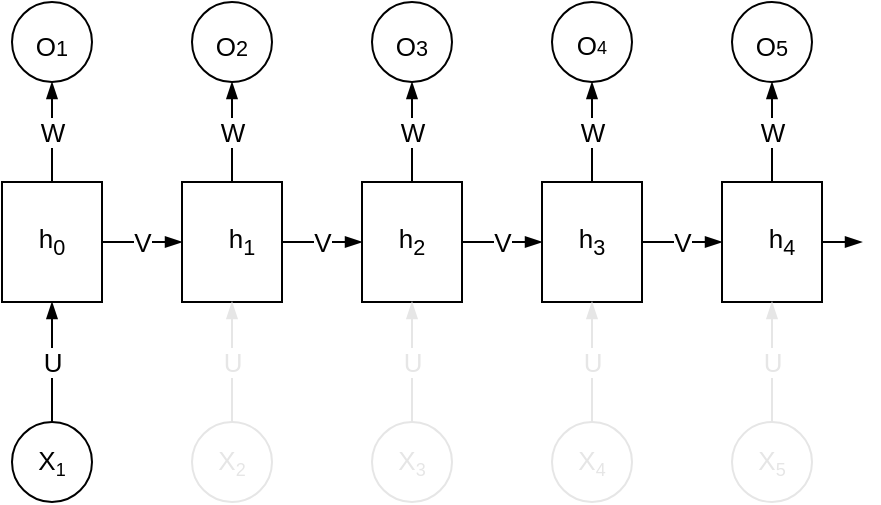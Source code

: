 <mxfile version="13.5.7" type="device"><diagram id="mQ-2b0Sf2nKpF3ZHgqlD" name="Page-1"><mxGraphModel dx="634" dy="553" grid="1" gridSize="10" guides="1" tooltips="1" connect="1" arrows="1" fold="1" page="1" pageScale="1" pageWidth="850" pageHeight="1100" math="0" shadow="0"><root><mxCell id="0"/><mxCell id="1" parent="0"/><mxCell id="pMut3fS-nZEb8Tt19PTy-10" value="V" style="edgeStyle=orthogonalEdgeStyle;rounded=0;orthogonalLoop=1;jettySize=auto;html=1;fontSize=13;endArrow=blockThin;endFill=1;" parent="1" source="pMut3fS-nZEb8Tt19PTy-1" target="pMut3fS-nZEb8Tt19PTy-6" edge="1"><mxGeometry relative="1" as="geometry"/></mxCell><mxCell id="pMut3fS-nZEb8Tt19PTy-38" value="W" style="edgeStyle=orthogonalEdgeStyle;rounded=0;orthogonalLoop=1;jettySize=auto;html=1;exitX=0.5;exitY=0;exitDx=0;exitDy=0;entryX=0.5;entryY=1;entryDx=0;entryDy=0;endArrow=blockThin;endFill=1;fontSize=13;" parent="1" source="pMut3fS-nZEb8Tt19PTy-1" target="pMut3fS-nZEb8Tt19PTy-32" edge="1"><mxGeometry relative="1" as="geometry"/></mxCell><mxCell id="pMut3fS-nZEb8Tt19PTy-1" value="&lt;span style=&quot;color: rgba(0 , 0 , 0 , 0) ; font-family: monospace ; font-size: 0px&quot;&gt;hlkjqwkejlw&lt;/span&gt;" style="rounded=0;whiteSpace=wrap;html=1;fontSize=13;fillColor=none;" parent="1" vertex="1"><mxGeometry x="60" y="200" width="50" height="60" as="geometry"/></mxCell><mxCell id="pMut3fS-nZEb8Tt19PTy-11" value="V" style="edgeStyle=orthogonalEdgeStyle;rounded=0;orthogonalLoop=1;jettySize=auto;html=1;entryX=0;entryY=0.5;entryDx=0;entryDy=0;endArrow=blockThin;endFill=1;fontSize=13;" parent="1" source="pMut3fS-nZEb8Tt19PTy-6" target="pMut3fS-nZEb8Tt19PTy-7" edge="1"><mxGeometry relative="1" as="geometry"/></mxCell><mxCell id="pMut3fS-nZEb8Tt19PTy-39" value="W" style="edgeStyle=orthogonalEdgeStyle;rounded=0;orthogonalLoop=1;jettySize=auto;html=1;entryX=0.5;entryY=1;entryDx=0;entryDy=0;endArrow=blockThin;endFill=1;fontSize=13;" parent="1" source="pMut3fS-nZEb8Tt19PTy-6" target="pMut3fS-nZEb8Tt19PTy-33" edge="1"><mxGeometry relative="1" as="geometry"/></mxCell><mxCell id="pMut3fS-nZEb8Tt19PTy-6" value="&lt;span style=&quot;color: rgba(0 , 0 , 0 , 0) ; font-family: monospace ; font-size: 0px&quot;&gt;%3CmxGraphModel%3E%3Croot%3E%3CmxCell%20id%3D%220%22%2F%3E%3CmxCell%20id%3D%221%22%20parent%3D%220%22%2F%3E%3CmxCell%20id%3D%222%22%20value%3D%22%22%20style%3D%22rounded%3D0%3BwhiteSpace%3Dwrap%3Bhtml%3D1%3BfontSize%3D13%3B%22%20vertex%3D%221%22%20parent%3D%221%22%3E%3CmxGeometry%20x%3D%2260%22%20y%3D%22200%22%20width%3D%2250%22%20height%3D%2260%22%20as%3D%22geometry%22%2F%3E%3C%2FmxCell%3E%3C%2Froot%3E%3C%2FmxGraphModel%3E&lt;/span&gt;" style="rounded=0;whiteSpace=wrap;html=1;fontSize=13;fillColor=none;" parent="1" vertex="1"><mxGeometry x="150" y="200" width="50" height="60" as="geometry"/></mxCell><mxCell id="pMut3fS-nZEb8Tt19PTy-12" value="V" style="edgeStyle=orthogonalEdgeStyle;rounded=0;orthogonalLoop=1;jettySize=auto;html=1;exitX=1;exitY=0.5;exitDx=0;exitDy=0;entryX=0;entryY=0.5;entryDx=0;entryDy=0;endArrow=blockThin;endFill=1;fontSize=13;" parent="1" source="pMut3fS-nZEb8Tt19PTy-7" target="pMut3fS-nZEb8Tt19PTy-8" edge="1"><mxGeometry relative="1" as="geometry"/></mxCell><mxCell id="pMut3fS-nZEb8Tt19PTy-40" value="W" style="edgeStyle=orthogonalEdgeStyle;rounded=0;orthogonalLoop=1;jettySize=auto;html=1;entryX=0.5;entryY=1;entryDx=0;entryDy=0;endArrow=blockThin;endFill=1;fontSize=13;" parent="1" source="pMut3fS-nZEb8Tt19PTy-7" target="pMut3fS-nZEb8Tt19PTy-34" edge="1"><mxGeometry relative="1" as="geometry"/></mxCell><mxCell id="pMut3fS-nZEb8Tt19PTy-7" value="&lt;span style=&quot;color: rgba(0 , 0 , 0 , 0) ; font-family: monospace ; font-size: 0px&quot;&gt;%3CmxGraphModel%3E%3Croot%3E%3CmxCell%20id%3D%220%22%2F%3E%3CmxCell%20id%3D%221%22%20parent%3D%220%22%2F%3E%3CmxCell%20id%3D%222%22%20value%3D%22%22%20style%3D%22rounded%3D0%3BwhiteSpace%3Dwrap%3Bhtml%3D1%3BfontSize%3D13%3B%22%20vertex%3D%221%22%20parent%3D%221%22%3E%3CmxGeometry%20x%3D%2260%22%20y%3D%22200%22%20width%3D%2250%22%20height%3D%2260%22%20as%3D%22geometry%22%2F%3E%3C%2FmxCell%3E%3C%2Froot%3E%3C%2FmxGraphModel%3E&lt;/span&gt;" style="rounded=0;whiteSpace=wrap;html=1;fontSize=13;fillColor=none;" parent="1" vertex="1"><mxGeometry x="240" y="200" width="50" height="60" as="geometry"/></mxCell><mxCell id="pMut3fS-nZEb8Tt19PTy-13" value="V" style="edgeStyle=orthogonalEdgeStyle;rounded=0;orthogonalLoop=1;jettySize=auto;html=1;entryX=0;entryY=0.5;entryDx=0;entryDy=0;endArrow=blockThin;endFill=1;fontSize=13;" parent="1" source="pMut3fS-nZEb8Tt19PTy-8" target="pMut3fS-nZEb8Tt19PTy-9" edge="1"><mxGeometry relative="1" as="geometry"/></mxCell><mxCell id="pMut3fS-nZEb8Tt19PTy-41" value="W" style="edgeStyle=orthogonalEdgeStyle;rounded=0;orthogonalLoop=1;jettySize=auto;html=1;entryX=0.5;entryY=1;entryDx=0;entryDy=0;endArrow=blockThin;endFill=1;fontSize=13;" parent="1" source="pMut3fS-nZEb8Tt19PTy-8" target="pMut3fS-nZEb8Tt19PTy-35" edge="1"><mxGeometry relative="1" as="geometry"/></mxCell><mxCell id="pMut3fS-nZEb8Tt19PTy-8" value="&lt;span style=&quot;color: rgba(0 , 0 , 0 , 0) ; font-family: monospace ; font-size: 0px&quot;&gt;%3CmxGraphModel%3E%3Croot%3E%3CmxCell%20id%3D%220%22%2F%3E%3CmxCell%20id%3D%221%22%20parent%3D%220%22%2F%3E%3CmxCell%20id%3D%222%22%20value%3D%22%22%20style%3D%22rounded%3D0%3BwhiteSpace%3Dwrap%3Bhtml%3D1%3BfontSize%3D13%3B%22%20vertex%3D%221%22%20parent%3D%221%22%3E%3CmxGeometry%20x%3D%2260%22%20y%3D%22200%22%20width%3D%2250%22%20height%3D%2260%22%20as%3D%22geometry%22%2F%3E%3C%2FmxCell%3E%3C%2Froot%3E%3C%2FmxGraphModel%3E&lt;/span&gt;" style="rounded=0;whiteSpace=wrap;html=1;fontSize=13;fillColor=none;" parent="1" vertex="1"><mxGeometry x="330" y="200" width="50" height="60" as="geometry"/></mxCell><mxCell id="pMut3fS-nZEb8Tt19PTy-42" value="W" style="edgeStyle=orthogonalEdgeStyle;rounded=0;orthogonalLoop=1;jettySize=auto;html=1;entryX=0.5;entryY=1;entryDx=0;entryDy=0;endArrow=blockThin;endFill=1;fontSize=13;" parent="1" source="pMut3fS-nZEb8Tt19PTy-9" target="pMut3fS-nZEb8Tt19PTy-36" edge="1"><mxGeometry relative="1" as="geometry"/></mxCell><mxCell id="pMut3fS-nZEb8Tt19PTy-9" value="&lt;span style=&quot;color: rgba(0 , 0 , 0 , 0) ; font-family: monospace ; font-size: 0px&quot;&gt;%3CmxGraphModel%3E%3Croot%3E%3CmxCell%20id%3D%220%22%2F%3E%3CmxCell%20id%3D%221%22%20parent%3D%220%22%2F%3E%3CmxCell%20id%3D%222%22%20value%3D%22%22%20style%3D%22rounded%3D0%3BwhiteSpace%3Dwrap%3Bhtml%3D1%3BfontSize%3D13%3B%22%20vertex%3D%221%22%20parent%3D%221%22%3E%3CmxGeometry%20x%3D%2260%22%20y%3D%22200%22%20width%3D%2250%22%20height%3D%2260%22%20as%3D%22geometry%22%2F%3E%3C%2FmxCell%3E%3C%2Froot%3E%3C%2FmxGraphModel%3E&lt;/span&gt;" style="rounded=0;whiteSpace=wrap;html=1;fontSize=13;fillColor=none;" parent="1" vertex="1"><mxGeometry x="420" y="200" width="50" height="60" as="geometry"/></mxCell><mxCell id="pMut3fS-nZEb8Tt19PTy-16" value="U" style="edgeStyle=orthogonalEdgeStyle;rounded=0;orthogonalLoop=1;jettySize=auto;html=1;exitX=0.5;exitY=0;exitDx=0;exitDy=0;entryX=0.5;entryY=1;entryDx=0;entryDy=0;endArrow=blockThin;endFill=1;fontSize=13;" parent="1" source="pMut3fS-nZEb8Tt19PTy-15" target="pMut3fS-nZEb8Tt19PTy-1" edge="1"><mxGeometry relative="1" as="geometry"/></mxCell><mxCell id="pMut3fS-nZEb8Tt19PTy-24" value="U" style="edgeStyle=orthogonalEdgeStyle;rounded=0;orthogonalLoop=1;jettySize=auto;html=1;exitX=0.5;exitY=0;exitDx=0;exitDy=0;entryX=0.5;entryY=1;entryDx=0;entryDy=0;endArrow=blockThin;endFill=1;fontSize=13;fontColor=#E6E6E6;strokeColor=#E6E6E6;" parent="1" source="pMut3fS-nZEb8Tt19PTy-17" target="pMut3fS-nZEb8Tt19PTy-6" edge="1"><mxGeometry relative="1" as="geometry"/></mxCell><mxCell id="pMut3fS-nZEb8Tt19PTy-23" value="U" style="edgeStyle=orthogonalEdgeStyle;rounded=0;orthogonalLoop=1;jettySize=auto;html=1;exitX=0.5;exitY=0;exitDx=0;exitDy=0;entryX=0.5;entryY=1;entryDx=0;entryDy=0;endArrow=blockThin;endFill=1;fontSize=13;fontColor=#E6E6E6;strokeColor=#E6E6E6;" parent="1" source="pMut3fS-nZEb8Tt19PTy-18" target="pMut3fS-nZEb8Tt19PTy-7" edge="1"><mxGeometry relative="1" as="geometry"/></mxCell><mxCell id="pMut3fS-nZEb8Tt19PTy-22" value="U" style="edgeStyle=orthogonalEdgeStyle;rounded=0;orthogonalLoop=1;jettySize=auto;html=1;exitX=0.5;exitY=0;exitDx=0;exitDy=0;entryX=0.5;entryY=1;entryDx=0;entryDy=0;endArrow=blockThin;endFill=1;fontSize=13;fontColor=#E6E6E6;strokeColor=#E6E6E6;" parent="1" source="pMut3fS-nZEb8Tt19PTy-19" target="pMut3fS-nZEb8Tt19PTy-8" edge="1"><mxGeometry relative="1" as="geometry"/></mxCell><mxCell id="pMut3fS-nZEb8Tt19PTy-21" value="U" style="edgeStyle=orthogonalEdgeStyle;rounded=0;orthogonalLoop=1;jettySize=auto;html=1;exitX=0.5;exitY=0;exitDx=0;exitDy=0;entryX=0.5;entryY=1;entryDx=0;entryDy=0;endArrow=blockThin;endFill=1;fontSize=13;fontColor=#E6E6E6;strokeColor=#E6E6E6;" parent="1" source="pMut3fS-nZEb8Tt19PTy-20" target="pMut3fS-nZEb8Tt19PTy-9" edge="1"><mxGeometry relative="1" as="geometry"/></mxCell><mxCell id="pMut3fS-nZEb8Tt19PTy-25" value="" style="group" parent="1" vertex="1" connectable="0"><mxGeometry x="65" y="320" width="400" height="40" as="geometry"/></mxCell><mxCell id="pMut3fS-nZEb8Tt19PTy-15" value="X&lt;span style=&quot;font-size: 10.833px&quot;&gt;&lt;sub&gt;1&lt;/sub&gt;&lt;/span&gt;" style="ellipse;whiteSpace=wrap;html=1;aspect=fixed;fillColor=none;fontSize=13;" parent="pMut3fS-nZEb8Tt19PTy-25" vertex="1"><mxGeometry width="40" height="40" as="geometry"/></mxCell><mxCell id="pMut3fS-nZEb8Tt19PTy-17" value="X&lt;span style=&quot;font-size: 10.833px&quot;&gt;&lt;sub&gt;2&lt;/sub&gt;&lt;/span&gt;" style="ellipse;whiteSpace=wrap;html=1;aspect=fixed;fillColor=none;fontSize=13;fontColor=#E6E6E6;strokeColor=#E6E6E6;" parent="pMut3fS-nZEb8Tt19PTy-25" vertex="1"><mxGeometry x="90" width="40" height="40" as="geometry"/></mxCell><mxCell id="pMut3fS-nZEb8Tt19PTy-18" value="X&lt;span style=&quot;font-size: 10.833px&quot;&gt;&lt;sub&gt;3&lt;/sub&gt;&lt;/span&gt;" style="ellipse;whiteSpace=wrap;html=1;aspect=fixed;fillColor=none;fontSize=13;fontColor=#E6E6E6;strokeColor=#E6E6E6;" parent="pMut3fS-nZEb8Tt19PTy-25" vertex="1"><mxGeometry x="180" width="40" height="40" as="geometry"/></mxCell><mxCell id="pMut3fS-nZEb8Tt19PTy-19" value="X&lt;span style=&quot;font-size: 10.833px&quot;&gt;&lt;sub&gt;4&lt;/sub&gt;&lt;/span&gt;" style="ellipse;whiteSpace=wrap;html=1;aspect=fixed;fillColor=none;fontSize=13;fontColor=#E6E6E6;strokeColor=#E6E6E6;" parent="pMut3fS-nZEb8Tt19PTy-25" vertex="1"><mxGeometry x="270" width="40" height="40" as="geometry"/></mxCell><mxCell id="pMut3fS-nZEb8Tt19PTy-20" value="X&lt;span style=&quot;font-size: 10.833px&quot;&gt;&lt;sub&gt;5&lt;/sub&gt;&lt;/span&gt;" style="ellipse;whiteSpace=wrap;html=1;aspect=fixed;fillColor=none;fontSize=13;fontColor=#E6E6E6;strokeColor=#E6E6E6;" parent="pMut3fS-nZEb8Tt19PTy-25" vertex="1"><mxGeometry x="360" width="40" height="40" as="geometry"/></mxCell><mxCell id="pMut3fS-nZEb8Tt19PTy-26" value="h&lt;sub&gt;0&lt;/sub&gt;" style="text;html=1;strokeColor=none;fillColor=none;align=center;verticalAlign=middle;whiteSpace=wrap;rounded=0;fontSize=13;" parent="1" vertex="1"><mxGeometry x="65" y="220" width="40" height="20" as="geometry"/></mxCell><mxCell id="pMut3fS-nZEb8Tt19PTy-27" value="h&lt;sub&gt;1&lt;/sub&gt;" style="text;html=1;strokeColor=none;fillColor=none;align=center;verticalAlign=middle;whiteSpace=wrap;rounded=0;fontSize=13;" parent="1" vertex="1"><mxGeometry x="160" y="220" width="40" height="20" as="geometry"/></mxCell><mxCell id="pMut3fS-nZEb8Tt19PTy-28" value="h&lt;sub&gt;2&lt;/sub&gt;" style="text;html=1;strokeColor=none;fillColor=none;align=center;verticalAlign=middle;whiteSpace=wrap;rounded=0;fontSize=13;" parent="1" vertex="1"><mxGeometry x="245" y="220" width="40" height="20" as="geometry"/></mxCell><mxCell id="pMut3fS-nZEb8Tt19PTy-29" value="h&lt;sub&gt;3&lt;/sub&gt;" style="text;html=1;strokeColor=none;fillColor=none;align=center;verticalAlign=middle;whiteSpace=wrap;rounded=0;fontSize=13;" parent="1" vertex="1"><mxGeometry x="335" y="220" width="40" height="20" as="geometry"/></mxCell><mxCell id="pMut3fS-nZEb8Tt19PTy-43" style="edgeStyle=orthogonalEdgeStyle;rounded=0;orthogonalLoop=1;jettySize=auto;html=1;labelBackgroundColor=none;endArrow=blockThin;endFill=1;fontSize=13;" parent="1" source="pMut3fS-nZEb8Tt19PTy-30" edge="1"><mxGeometry relative="1" as="geometry"><mxPoint x="490" y="230" as="targetPoint"/></mxGeometry></mxCell><mxCell id="pMut3fS-nZEb8Tt19PTy-30" value="h&lt;sub&gt;4&lt;/sub&gt;" style="text;html=1;strokeColor=none;fillColor=none;align=center;verticalAlign=middle;whiteSpace=wrap;rounded=0;fontSize=13;" parent="1" vertex="1"><mxGeometry x="430" y="220" width="40" height="20" as="geometry"/></mxCell><mxCell id="pMut3fS-nZEb8Tt19PTy-31" value="" style="group" parent="1" vertex="1" connectable="0"><mxGeometry x="65" y="110" width="400" height="40" as="geometry"/></mxCell><mxCell id="pMut3fS-nZEb8Tt19PTy-32" value="&lt;sub&gt;&lt;span style=&quot;font-size: 13px&quot;&gt;O&lt;/span&gt;&lt;span style=&quot;font-size: 10.833px&quot;&gt;1&lt;/span&gt;&lt;/sub&gt;" style="ellipse;whiteSpace=wrap;html=1;aspect=fixed;fillColor=none;fontSize=13;" parent="pMut3fS-nZEb8Tt19PTy-31" vertex="1"><mxGeometry width="40" height="40" as="geometry"/></mxCell><mxCell id="pMut3fS-nZEb8Tt19PTy-33" value="&lt;sub&gt;&lt;span style=&quot;font-size: 13px&quot;&gt;O&lt;/span&gt;&lt;span style=&quot;font-size: 10.833px&quot;&gt;2&lt;/span&gt;&lt;/sub&gt;" style="ellipse;whiteSpace=wrap;html=1;aspect=fixed;fillColor=none;fontSize=13;" parent="pMut3fS-nZEb8Tt19PTy-31" vertex="1"><mxGeometry x="90" width="40" height="40" as="geometry"/></mxCell><mxCell id="pMut3fS-nZEb8Tt19PTy-34" value="&lt;sub&gt;&lt;span style=&quot;font-size: 13px&quot;&gt;O&lt;/span&gt;&lt;span style=&quot;font-size: 10.833px&quot;&gt;3&lt;/span&gt;&lt;/sub&gt;" style="ellipse;whiteSpace=wrap;html=1;aspect=fixed;fillColor=none;fontSize=13;" parent="pMut3fS-nZEb8Tt19PTy-31" vertex="1"><mxGeometry x="180" width="40" height="40" as="geometry"/></mxCell><mxCell id="pMut3fS-nZEb8Tt19PTy-35" value="&lt;span style=&quot;vertical-align: sub ; font-size: 13px&quot;&gt;O&lt;/span&gt;&lt;span style=&quot;font-size: 10.833px&quot;&gt;&lt;sub&gt;4&lt;/sub&gt;&lt;/span&gt;" style="ellipse;whiteSpace=wrap;html=1;aspect=fixed;fillColor=none;fontSize=13;" parent="pMut3fS-nZEb8Tt19PTy-31" vertex="1"><mxGeometry x="270" width="40" height="40" as="geometry"/></mxCell><mxCell id="pMut3fS-nZEb8Tt19PTy-36" value="&lt;sub&gt;&lt;span style=&quot;font-size: 13px&quot;&gt;O&lt;/span&gt;&lt;span style=&quot;font-size: 10.833px&quot;&gt;5&lt;/span&gt;&lt;/sub&gt;" style="ellipse;whiteSpace=wrap;html=1;aspect=fixed;fillColor=none;fontSize=13;" parent="pMut3fS-nZEb8Tt19PTy-31" vertex="1"><mxGeometry x="360" width="40" height="40" as="geometry"/></mxCell></root></mxGraphModel></diagram></mxfile>
